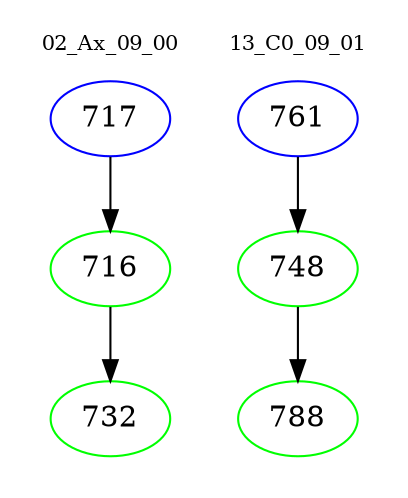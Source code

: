 digraph{
subgraph cluster_0 {
color = white
label = "02_Ax_09_00";
fontsize=10;
T0_717 [label="717", color="blue"]
T0_717 -> T0_716 [color="black"]
T0_716 [label="716", color="green"]
T0_716 -> T0_732 [color="black"]
T0_732 [label="732", color="green"]
}
subgraph cluster_1 {
color = white
label = "13_C0_09_01";
fontsize=10;
T1_761 [label="761", color="blue"]
T1_761 -> T1_748 [color="black"]
T1_748 [label="748", color="green"]
T1_748 -> T1_788 [color="black"]
T1_788 [label="788", color="green"]
}
}
